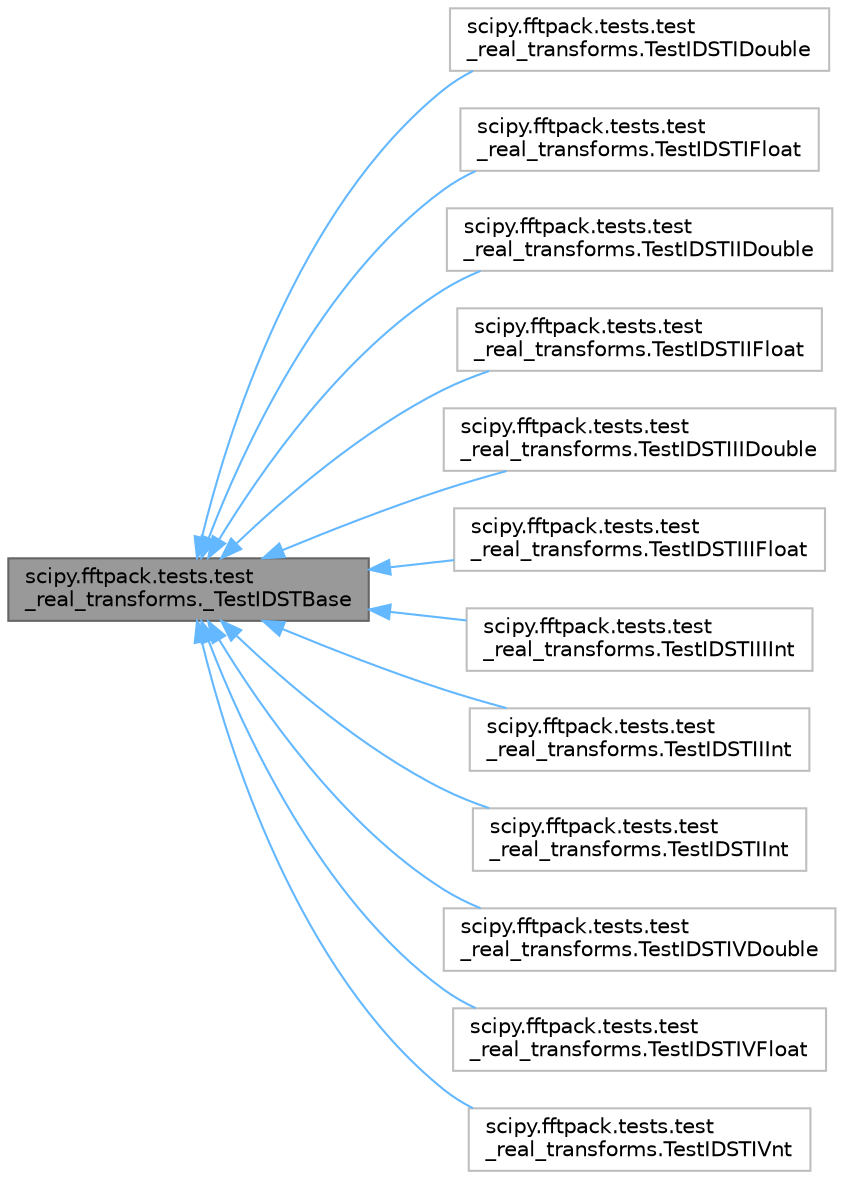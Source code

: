 digraph "scipy.fftpack.tests.test_real_transforms._TestIDSTBase"
{
 // LATEX_PDF_SIZE
  bgcolor="transparent";
  edge [fontname=Helvetica,fontsize=10,labelfontname=Helvetica,labelfontsize=10];
  node [fontname=Helvetica,fontsize=10,shape=box,height=0.2,width=0.4];
  rankdir="LR";
  Node1 [id="Node000001",label="scipy.fftpack.tests.test\l_real_transforms._TestIDSTBase",height=0.2,width=0.4,color="gray40", fillcolor="grey60", style="filled", fontcolor="black",tooltip=" "];
  Node1 -> Node2 [id="edge1_Node000001_Node000002",dir="back",color="steelblue1",style="solid",tooltip=" "];
  Node2 [id="Node000002",label="scipy.fftpack.tests.test\l_real_transforms.TestIDSTIDouble",height=0.2,width=0.4,color="grey75", fillcolor="white", style="filled",URL="$d2/d6c/classscipy_1_1fftpack_1_1tests_1_1test__real__transforms_1_1TestIDSTIDouble.html",tooltip=" "];
  Node1 -> Node3 [id="edge2_Node000001_Node000003",dir="back",color="steelblue1",style="solid",tooltip=" "];
  Node3 [id="Node000003",label="scipy.fftpack.tests.test\l_real_transforms.TestIDSTIFloat",height=0.2,width=0.4,color="grey75", fillcolor="white", style="filled",URL="$dc/d89/classscipy_1_1fftpack_1_1tests_1_1test__real__transforms_1_1TestIDSTIFloat.html",tooltip=" "];
  Node1 -> Node4 [id="edge3_Node000001_Node000004",dir="back",color="steelblue1",style="solid",tooltip=" "];
  Node4 [id="Node000004",label="scipy.fftpack.tests.test\l_real_transforms.TestIDSTIIDouble",height=0.2,width=0.4,color="grey75", fillcolor="white", style="filled",URL="$df/d26/classscipy_1_1fftpack_1_1tests_1_1test__real__transforms_1_1TestIDSTIIDouble.html",tooltip=" "];
  Node1 -> Node5 [id="edge4_Node000001_Node000005",dir="back",color="steelblue1",style="solid",tooltip=" "];
  Node5 [id="Node000005",label="scipy.fftpack.tests.test\l_real_transforms.TestIDSTIIFloat",height=0.2,width=0.4,color="grey75", fillcolor="white", style="filled",URL="$de/df2/classscipy_1_1fftpack_1_1tests_1_1test__real__transforms_1_1TestIDSTIIFloat.html",tooltip=" "];
  Node1 -> Node6 [id="edge5_Node000001_Node000006",dir="back",color="steelblue1",style="solid",tooltip=" "];
  Node6 [id="Node000006",label="scipy.fftpack.tests.test\l_real_transforms.TestIDSTIIIDouble",height=0.2,width=0.4,color="grey75", fillcolor="white", style="filled",URL="$d6/dc6/classscipy_1_1fftpack_1_1tests_1_1test__real__transforms_1_1TestIDSTIIIDouble.html",tooltip=" "];
  Node1 -> Node7 [id="edge6_Node000001_Node000007",dir="back",color="steelblue1",style="solid",tooltip=" "];
  Node7 [id="Node000007",label="scipy.fftpack.tests.test\l_real_transforms.TestIDSTIIIFloat",height=0.2,width=0.4,color="grey75", fillcolor="white", style="filled",URL="$d6/d81/classscipy_1_1fftpack_1_1tests_1_1test__real__transforms_1_1TestIDSTIIIFloat.html",tooltip=" "];
  Node1 -> Node8 [id="edge7_Node000001_Node000008",dir="back",color="steelblue1",style="solid",tooltip=" "];
  Node8 [id="Node000008",label="scipy.fftpack.tests.test\l_real_transforms.TestIDSTIIIInt",height=0.2,width=0.4,color="grey75", fillcolor="white", style="filled",URL="$db/d80/classscipy_1_1fftpack_1_1tests_1_1test__real__transforms_1_1TestIDSTIIIInt.html",tooltip=" "];
  Node1 -> Node9 [id="edge8_Node000001_Node000009",dir="back",color="steelblue1",style="solid",tooltip=" "];
  Node9 [id="Node000009",label="scipy.fftpack.tests.test\l_real_transforms.TestIDSTIIInt",height=0.2,width=0.4,color="grey75", fillcolor="white", style="filled",URL="$d6/dea/classscipy_1_1fftpack_1_1tests_1_1test__real__transforms_1_1TestIDSTIIInt.html",tooltip=" "];
  Node1 -> Node10 [id="edge9_Node000001_Node000010",dir="back",color="steelblue1",style="solid",tooltip=" "];
  Node10 [id="Node000010",label="scipy.fftpack.tests.test\l_real_transforms.TestIDSTIInt",height=0.2,width=0.4,color="grey75", fillcolor="white", style="filled",URL="$d8/d60/classscipy_1_1fftpack_1_1tests_1_1test__real__transforms_1_1TestIDSTIInt.html",tooltip=" "];
  Node1 -> Node11 [id="edge10_Node000001_Node000011",dir="back",color="steelblue1",style="solid",tooltip=" "];
  Node11 [id="Node000011",label="scipy.fftpack.tests.test\l_real_transforms.TestIDSTIVDouble",height=0.2,width=0.4,color="grey75", fillcolor="white", style="filled",URL="$de/daf/classscipy_1_1fftpack_1_1tests_1_1test__real__transforms_1_1TestIDSTIVDouble.html",tooltip=" "];
  Node1 -> Node12 [id="edge11_Node000001_Node000012",dir="back",color="steelblue1",style="solid",tooltip=" "];
  Node12 [id="Node000012",label="scipy.fftpack.tests.test\l_real_transforms.TestIDSTIVFloat",height=0.2,width=0.4,color="grey75", fillcolor="white", style="filled",URL="$df/da8/classscipy_1_1fftpack_1_1tests_1_1test__real__transforms_1_1TestIDSTIVFloat.html",tooltip=" "];
  Node1 -> Node13 [id="edge12_Node000001_Node000013",dir="back",color="steelblue1",style="solid",tooltip=" "];
  Node13 [id="Node000013",label="scipy.fftpack.tests.test\l_real_transforms.TestIDSTIVnt",height=0.2,width=0.4,color="grey75", fillcolor="white", style="filled",URL="$d9/dbd/classscipy_1_1fftpack_1_1tests_1_1test__real__transforms_1_1TestIDSTIVnt.html",tooltip=" "];
}
